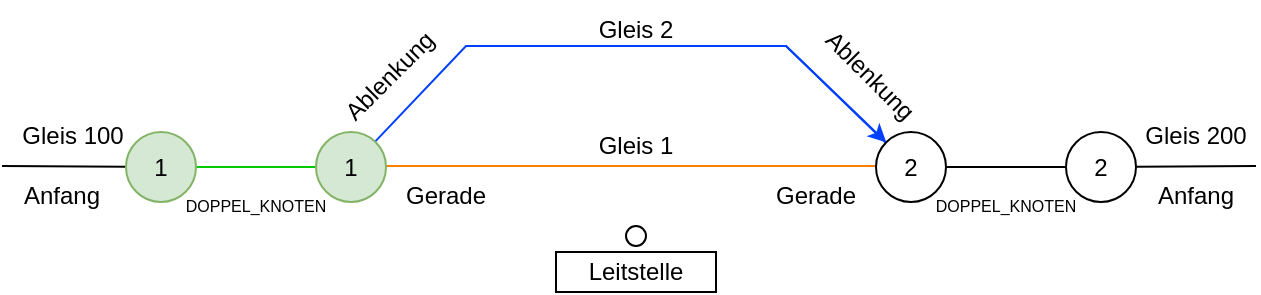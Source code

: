 <mxfile version="24.0.3" type="github">
  <diagram name="Page-1" id="rrnRkHXitlQrABg2udhg">
    <mxGraphModel dx="823" dy="441" grid="1" gridSize="10" guides="1" tooltips="1" connect="1" arrows="1" fold="1" page="1" pageScale="1" pageWidth="850" pageHeight="1100" math="0" shadow="0">
      <root>
        <mxCell id="0" />
        <mxCell id="1" parent="0" />
        <mxCell id="P7kzn_tiCY3FyH7NPitg-7" value="&lt;font style=&quot;font-size: 8px;&quot;&gt;DOPPEL_KNOTEN&lt;/font&gt;" style="text;html=1;align=center;verticalAlign=middle;whiteSpace=wrap;rounded=0;fontSize=8;" parent="1" vertex="1">
          <mxGeometry x="550" y="97" width="60" height="30" as="geometry" />
        </mxCell>
        <mxCell id="P7kzn_tiCY3FyH7NPitg-10" value="&lt;font style=&quot;font-size: 8px;&quot;&gt;DOPPEL_KNOTEN&lt;/font&gt;" style="text;html=1;align=center;verticalAlign=middle;whiteSpace=wrap;rounded=0;fontSize=8;" parent="1" vertex="1">
          <mxGeometry x="175" y="97" width="60" height="30" as="geometry" />
        </mxCell>
        <mxCell id="P7kzn_tiCY3FyH7NPitg-11" value="" style="endArrow=none;html=1;rounded=0;exitX=0;exitY=0;exitDx=0;exitDy=0;" parent="1" source="P7kzn_tiCY3FyH7NPitg-19" target="P7kzn_tiCY3FyH7NPitg-25" edge="1">
          <mxGeometry width="50" height="50" relative="1" as="geometry">
            <mxPoint x="50" y="92" as="sourcePoint" />
            <mxPoint x="110.0" y="91.93" as="targetPoint" />
          </mxGeometry>
        </mxCell>
        <mxCell id="P7kzn_tiCY3FyH7NPitg-13" value="" style="endArrow=none;html=1;rounded=0;strokeColor=#FF8000;" parent="1" edge="1">
          <mxGeometry width="50" height="50" relative="1" as="geometry">
            <mxPoint x="270" y="92" as="sourcePoint" />
            <mxPoint x="515" y="92" as="targetPoint" />
          </mxGeometry>
        </mxCell>
        <mxCell id="P7kzn_tiCY3FyH7NPitg-14" value="" style="endArrow=none;html=1;rounded=0;strokeColor=#0040FF;" parent="1" source="P7kzn_tiCY3FyH7NPitg-17" target="P7kzn_tiCY3FyH7NPitg-18" edge="1">
          <mxGeometry width="50" height="50" relative="1" as="geometry">
            <mxPoint x="272" y="72" as="sourcePoint" />
            <mxPoint x="512" y="72" as="targetPoint" />
            <Array as="points">
              <mxPoint x="310" y="32" />
              <mxPoint x="470" y="32" />
            </Array>
          </mxGeometry>
        </mxCell>
        <mxCell id="P7kzn_tiCY3FyH7NPitg-15" value="" style="endArrow=none;html=1;rounded=0;strokeColor=#00CC00;" parent="1" source="P7kzn_tiCY3FyH7NPitg-25" target="P7kzn_tiCY3FyH7NPitg-17" edge="1">
          <mxGeometry width="50" height="50" relative="1" as="geometry">
            <mxPoint x="212" y="92" as="sourcePoint" />
            <mxPoint x="212" y="92" as="targetPoint" />
          </mxGeometry>
        </mxCell>
        <mxCell id="P7kzn_tiCY3FyH7NPitg-16" value="" style="endArrow=none;html=1;rounded=0;" parent="1" source="P7kzn_tiCY3FyH7NPitg-18" target="P7kzn_tiCY3FyH7NPitg-26" edge="1">
          <mxGeometry width="50" height="50" relative="1" as="geometry">
            <mxPoint x="582" y="90" as="sourcePoint" />
            <mxPoint x="572" y="92" as="targetPoint" />
          </mxGeometry>
        </mxCell>
        <mxCell id="P7kzn_tiCY3FyH7NPitg-17" value="1" style="ellipse;whiteSpace=wrap;html=1;aspect=fixed;fillColor=#d5e8d4;strokeColor=#82b366;" parent="1" vertex="1">
          <mxGeometry x="235" y="75" width="35" height="35" as="geometry" />
        </mxCell>
        <mxCell id="P7kzn_tiCY3FyH7NPitg-18" value="2" style="ellipse;whiteSpace=wrap;html=1;aspect=fixed;" parent="1" vertex="1">
          <mxGeometry x="515" y="75" width="35" height="35" as="geometry" />
        </mxCell>
        <mxCell id="P7kzn_tiCY3FyH7NPitg-19" value="Anfang" style="text;html=1;align=center;verticalAlign=middle;whiteSpace=wrap;rounded=0;" parent="1" vertex="1">
          <mxGeometry x="78" y="92" width="60" height="30" as="geometry" />
        </mxCell>
        <mxCell id="P7kzn_tiCY3FyH7NPitg-20" value="Ablenkung" style="text;html=1;align=center;verticalAlign=middle;whiteSpace=wrap;rounded=0;rotation=-45;" parent="1" vertex="1">
          <mxGeometry x="242" y="32" width="60" height="30" as="geometry" />
        </mxCell>
        <mxCell id="P7kzn_tiCY3FyH7NPitg-21" value="Gerade" style="text;html=1;align=center;verticalAlign=middle;whiteSpace=wrap;rounded=0;" parent="1" vertex="1">
          <mxGeometry x="270" y="92" width="60" height="30" as="geometry" />
        </mxCell>
        <mxCell id="P7kzn_tiCY3FyH7NPitg-22" value="Gerade" style="text;html=1;align=center;verticalAlign=middle;whiteSpace=wrap;rounded=0;" parent="1" vertex="1">
          <mxGeometry x="455" y="92" width="60" height="30" as="geometry" />
        </mxCell>
        <mxCell id="P7kzn_tiCY3FyH7NPitg-23" value="Anfang" style="text;html=1;align=center;verticalAlign=middle;whiteSpace=wrap;rounded=0;" parent="1" vertex="1">
          <mxGeometry x="645" y="92" width="60" height="30" as="geometry" />
        </mxCell>
        <mxCell id="P7kzn_tiCY3FyH7NPitg-24" value="Ablenkung" style="text;html=1;align=center;verticalAlign=middle;whiteSpace=wrap;rounded=0;rotation=45;" parent="1" vertex="1">
          <mxGeometry x="482" y="32" width="60" height="30" as="geometry" />
        </mxCell>
        <mxCell id="P7kzn_tiCY3FyH7NPitg-25" value="1" style="ellipse;whiteSpace=wrap;html=1;aspect=fixed;fillColor=#d5e8d4;strokeColor=#82b366;" parent="1" vertex="1">
          <mxGeometry x="140" y="75" width="35" height="35" as="geometry" />
        </mxCell>
        <mxCell id="P7kzn_tiCY3FyH7NPitg-26" value="2" style="ellipse;whiteSpace=wrap;html=1;aspect=fixed;" parent="1" vertex="1">
          <mxGeometry x="610" y="75" width="35" height="35" as="geometry" />
        </mxCell>
        <mxCell id="P7kzn_tiCY3FyH7NPitg-27" value="" style="endArrow=none;html=1;rounded=0;entryX=1;entryY=0;entryDx=0;entryDy=0;" parent="1" source="P7kzn_tiCY3FyH7NPitg-26" target="P7kzn_tiCY3FyH7NPitg-23" edge="1">
          <mxGeometry width="50" height="50" relative="1" as="geometry">
            <mxPoint x="680" y="102" as="sourcePoint" />
            <mxPoint x="730" y="52" as="targetPoint" />
          </mxGeometry>
        </mxCell>
        <mxCell id="3EzLnAvAI9Th5k92fjFB-1" value="Gleis 2" style="text;html=1;align=center;verticalAlign=middle;whiteSpace=wrap;rounded=0;" parent="1" vertex="1">
          <mxGeometry x="365" y="9" width="60" height="30" as="geometry" />
        </mxCell>
        <mxCell id="3EzLnAvAI9Th5k92fjFB-2" value="Gleis 1" style="text;html=1;align=center;verticalAlign=middle;whiteSpace=wrap;rounded=0;" parent="1" vertex="1">
          <mxGeometry x="365" y="67" width="60" height="30" as="geometry" />
        </mxCell>
        <mxCell id="f6ivk4UFdNs7b6NKLdRn-1" value="" style="ellipse;whiteSpace=wrap;html=1;aspect=fixed;" vertex="1" parent="1">
          <mxGeometry x="390" y="122" width="10" height="10" as="geometry" />
        </mxCell>
        <mxCell id="f6ivk4UFdNs7b6NKLdRn-2" value="Leitstelle" style="rounded=0;whiteSpace=wrap;html=1;" vertex="1" parent="1">
          <mxGeometry x="355" y="135" width="80" height="20" as="geometry" />
        </mxCell>
        <mxCell id="f6ivk4UFdNs7b6NKLdRn-3" value="Gleis 100" style="text;html=1;align=center;verticalAlign=middle;resizable=0;points=[];autosize=1;strokeColor=none;fillColor=none;" vertex="1" parent="1">
          <mxGeometry x="78" y="62" width="70" height="30" as="geometry" />
        </mxCell>
        <mxCell id="f6ivk4UFdNs7b6NKLdRn-4" value="Gleis 200" style="text;html=1;align=center;verticalAlign=middle;whiteSpace=wrap;rounded=0;" vertex="1" parent="1">
          <mxGeometry x="645" y="62" width="60" height="30" as="geometry" />
        </mxCell>
        <mxCell id="f6ivk4UFdNs7b6NKLdRn-5" value="" style="endArrow=classic;html=1;rounded=0;entryX=0;entryY=0;entryDx=0;entryDy=0;strokeColor=#0040FF;" edge="1" parent="1" target="P7kzn_tiCY3FyH7NPitg-18">
          <mxGeometry width="50" height="50" relative="1" as="geometry">
            <mxPoint x="470" y="32" as="sourcePoint" />
            <mxPoint x="520" y="-18" as="targetPoint" />
          </mxGeometry>
        </mxCell>
      </root>
    </mxGraphModel>
  </diagram>
</mxfile>
